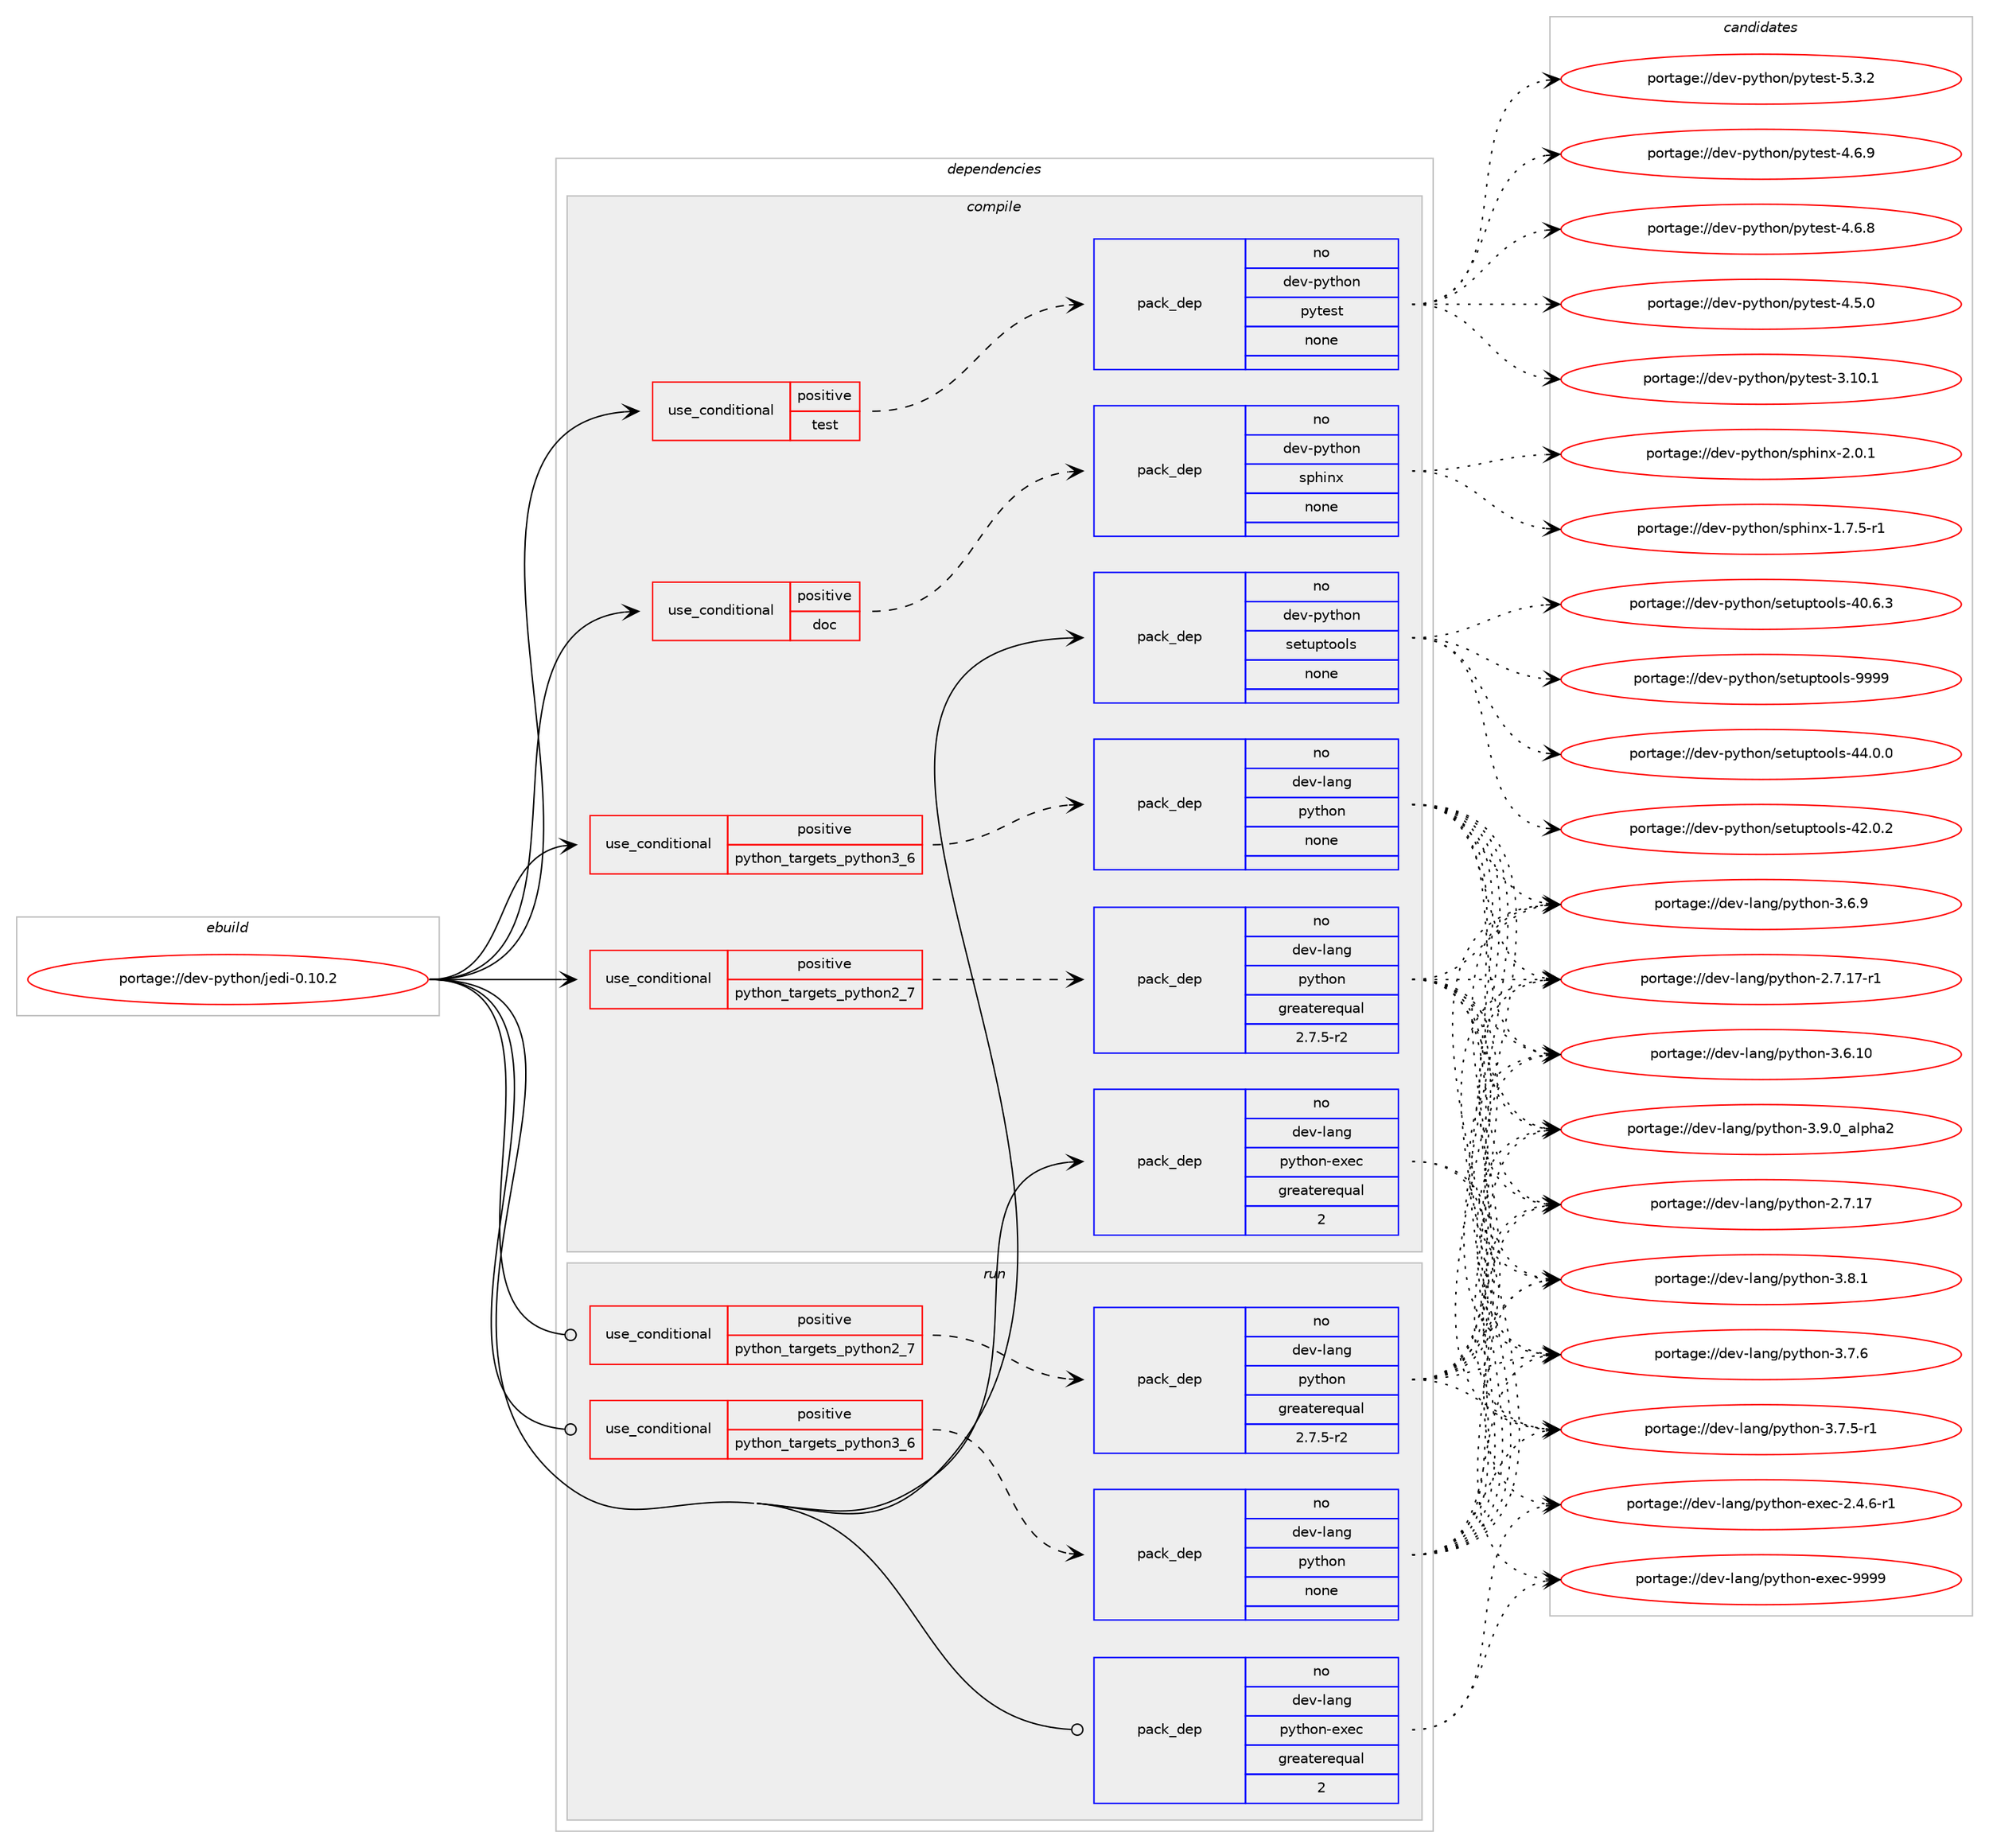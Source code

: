 digraph prolog {

# *************
# Graph options
# *************

newrank=true;
concentrate=true;
compound=true;
graph [rankdir=LR,fontname=Helvetica,fontsize=10,ranksep=1.5];#, ranksep=2.5, nodesep=0.2];
edge  [arrowhead=vee];
node  [fontname=Helvetica,fontsize=10];

# **********
# The ebuild
# **********

subgraph cluster_leftcol {
color=gray;
label=<<i>ebuild</i>>;
id [label="portage://dev-python/jedi-0.10.2", color=red, width=4, href="../dev-python/jedi-0.10.2.svg"];
}

# ****************
# The dependencies
# ****************

subgraph cluster_midcol {
color=gray;
label=<<i>dependencies</i>>;
subgraph cluster_compile {
fillcolor="#eeeeee";
style=filled;
label=<<i>compile</i>>;
subgraph cond114088 {
dependency454294 [label=<<TABLE BORDER="0" CELLBORDER="1" CELLSPACING="0" CELLPADDING="4"><TR><TD ROWSPAN="3" CELLPADDING="10">use_conditional</TD></TR><TR><TD>positive</TD></TR><TR><TD>doc</TD></TR></TABLE>>, shape=none, color=red];
subgraph pack335223 {
dependency454295 [label=<<TABLE BORDER="0" CELLBORDER="1" CELLSPACING="0" CELLPADDING="4" WIDTH="220"><TR><TD ROWSPAN="6" CELLPADDING="30">pack_dep</TD></TR><TR><TD WIDTH="110">no</TD></TR><TR><TD>dev-python</TD></TR><TR><TD>sphinx</TD></TR><TR><TD>none</TD></TR><TR><TD></TD></TR></TABLE>>, shape=none, color=blue];
}
dependency454294:e -> dependency454295:w [weight=20,style="dashed",arrowhead="vee"];
}
id:e -> dependency454294:w [weight=20,style="solid",arrowhead="vee"];
subgraph cond114089 {
dependency454296 [label=<<TABLE BORDER="0" CELLBORDER="1" CELLSPACING="0" CELLPADDING="4"><TR><TD ROWSPAN="3" CELLPADDING="10">use_conditional</TD></TR><TR><TD>positive</TD></TR><TR><TD>python_targets_python2_7</TD></TR></TABLE>>, shape=none, color=red];
subgraph pack335224 {
dependency454297 [label=<<TABLE BORDER="0" CELLBORDER="1" CELLSPACING="0" CELLPADDING="4" WIDTH="220"><TR><TD ROWSPAN="6" CELLPADDING="30">pack_dep</TD></TR><TR><TD WIDTH="110">no</TD></TR><TR><TD>dev-lang</TD></TR><TR><TD>python</TD></TR><TR><TD>greaterequal</TD></TR><TR><TD>2.7.5-r2</TD></TR></TABLE>>, shape=none, color=blue];
}
dependency454296:e -> dependency454297:w [weight=20,style="dashed",arrowhead="vee"];
}
id:e -> dependency454296:w [weight=20,style="solid",arrowhead="vee"];
subgraph cond114090 {
dependency454298 [label=<<TABLE BORDER="0" CELLBORDER="1" CELLSPACING="0" CELLPADDING="4"><TR><TD ROWSPAN="3" CELLPADDING="10">use_conditional</TD></TR><TR><TD>positive</TD></TR><TR><TD>python_targets_python3_6</TD></TR></TABLE>>, shape=none, color=red];
subgraph pack335225 {
dependency454299 [label=<<TABLE BORDER="0" CELLBORDER="1" CELLSPACING="0" CELLPADDING="4" WIDTH="220"><TR><TD ROWSPAN="6" CELLPADDING="30">pack_dep</TD></TR><TR><TD WIDTH="110">no</TD></TR><TR><TD>dev-lang</TD></TR><TR><TD>python</TD></TR><TR><TD>none</TD></TR><TR><TD></TD></TR></TABLE>>, shape=none, color=blue];
}
dependency454298:e -> dependency454299:w [weight=20,style="dashed",arrowhead="vee"];
}
id:e -> dependency454298:w [weight=20,style="solid",arrowhead="vee"];
subgraph cond114091 {
dependency454300 [label=<<TABLE BORDER="0" CELLBORDER="1" CELLSPACING="0" CELLPADDING="4"><TR><TD ROWSPAN="3" CELLPADDING="10">use_conditional</TD></TR><TR><TD>positive</TD></TR><TR><TD>test</TD></TR></TABLE>>, shape=none, color=red];
subgraph pack335226 {
dependency454301 [label=<<TABLE BORDER="0" CELLBORDER="1" CELLSPACING="0" CELLPADDING="4" WIDTH="220"><TR><TD ROWSPAN="6" CELLPADDING="30">pack_dep</TD></TR><TR><TD WIDTH="110">no</TD></TR><TR><TD>dev-python</TD></TR><TR><TD>pytest</TD></TR><TR><TD>none</TD></TR><TR><TD></TD></TR></TABLE>>, shape=none, color=blue];
}
dependency454300:e -> dependency454301:w [weight=20,style="dashed",arrowhead="vee"];
}
id:e -> dependency454300:w [weight=20,style="solid",arrowhead="vee"];
subgraph pack335227 {
dependency454302 [label=<<TABLE BORDER="0" CELLBORDER="1" CELLSPACING="0" CELLPADDING="4" WIDTH="220"><TR><TD ROWSPAN="6" CELLPADDING="30">pack_dep</TD></TR><TR><TD WIDTH="110">no</TD></TR><TR><TD>dev-lang</TD></TR><TR><TD>python-exec</TD></TR><TR><TD>greaterequal</TD></TR><TR><TD>2</TD></TR></TABLE>>, shape=none, color=blue];
}
id:e -> dependency454302:w [weight=20,style="solid",arrowhead="vee"];
subgraph pack335228 {
dependency454303 [label=<<TABLE BORDER="0" CELLBORDER="1" CELLSPACING="0" CELLPADDING="4" WIDTH="220"><TR><TD ROWSPAN="6" CELLPADDING="30">pack_dep</TD></TR><TR><TD WIDTH="110">no</TD></TR><TR><TD>dev-python</TD></TR><TR><TD>setuptools</TD></TR><TR><TD>none</TD></TR><TR><TD></TD></TR></TABLE>>, shape=none, color=blue];
}
id:e -> dependency454303:w [weight=20,style="solid",arrowhead="vee"];
}
subgraph cluster_compileandrun {
fillcolor="#eeeeee";
style=filled;
label=<<i>compile and run</i>>;
}
subgraph cluster_run {
fillcolor="#eeeeee";
style=filled;
label=<<i>run</i>>;
subgraph cond114092 {
dependency454304 [label=<<TABLE BORDER="0" CELLBORDER="1" CELLSPACING="0" CELLPADDING="4"><TR><TD ROWSPAN="3" CELLPADDING="10">use_conditional</TD></TR><TR><TD>positive</TD></TR><TR><TD>python_targets_python2_7</TD></TR></TABLE>>, shape=none, color=red];
subgraph pack335229 {
dependency454305 [label=<<TABLE BORDER="0" CELLBORDER="1" CELLSPACING="0" CELLPADDING="4" WIDTH="220"><TR><TD ROWSPAN="6" CELLPADDING="30">pack_dep</TD></TR><TR><TD WIDTH="110">no</TD></TR><TR><TD>dev-lang</TD></TR><TR><TD>python</TD></TR><TR><TD>greaterequal</TD></TR><TR><TD>2.7.5-r2</TD></TR></TABLE>>, shape=none, color=blue];
}
dependency454304:e -> dependency454305:w [weight=20,style="dashed",arrowhead="vee"];
}
id:e -> dependency454304:w [weight=20,style="solid",arrowhead="odot"];
subgraph cond114093 {
dependency454306 [label=<<TABLE BORDER="0" CELLBORDER="1" CELLSPACING="0" CELLPADDING="4"><TR><TD ROWSPAN="3" CELLPADDING="10">use_conditional</TD></TR><TR><TD>positive</TD></TR><TR><TD>python_targets_python3_6</TD></TR></TABLE>>, shape=none, color=red];
subgraph pack335230 {
dependency454307 [label=<<TABLE BORDER="0" CELLBORDER="1" CELLSPACING="0" CELLPADDING="4" WIDTH="220"><TR><TD ROWSPAN="6" CELLPADDING="30">pack_dep</TD></TR><TR><TD WIDTH="110">no</TD></TR><TR><TD>dev-lang</TD></TR><TR><TD>python</TD></TR><TR><TD>none</TD></TR><TR><TD></TD></TR></TABLE>>, shape=none, color=blue];
}
dependency454306:e -> dependency454307:w [weight=20,style="dashed",arrowhead="vee"];
}
id:e -> dependency454306:w [weight=20,style="solid",arrowhead="odot"];
subgraph pack335231 {
dependency454308 [label=<<TABLE BORDER="0" CELLBORDER="1" CELLSPACING="0" CELLPADDING="4" WIDTH="220"><TR><TD ROWSPAN="6" CELLPADDING="30">pack_dep</TD></TR><TR><TD WIDTH="110">no</TD></TR><TR><TD>dev-lang</TD></TR><TR><TD>python-exec</TD></TR><TR><TD>greaterequal</TD></TR><TR><TD>2</TD></TR></TABLE>>, shape=none, color=blue];
}
id:e -> dependency454308:w [weight=20,style="solid",arrowhead="odot"];
}
}

# **************
# The candidates
# **************

subgraph cluster_choices {
rank=same;
color=gray;
label=<<i>candidates</i>>;

subgraph choice335223 {
color=black;
nodesep=1;
choice1001011184511212111610411111047115112104105110120455046484649 [label="portage://dev-python/sphinx-2.0.1", color=red, width=4,href="../dev-python/sphinx-2.0.1.svg"];
choice10010111845112121116104111110471151121041051101204549465546534511449 [label="portage://dev-python/sphinx-1.7.5-r1", color=red, width=4,href="../dev-python/sphinx-1.7.5-r1.svg"];
dependency454295:e -> choice1001011184511212111610411111047115112104105110120455046484649:w [style=dotted,weight="100"];
dependency454295:e -> choice10010111845112121116104111110471151121041051101204549465546534511449:w [style=dotted,weight="100"];
}
subgraph choice335224 {
color=black;
nodesep=1;
choice10010111845108971101034711212111610411111045514657464895971081121049750 [label="portage://dev-lang/python-3.9.0_alpha2", color=red, width=4,href="../dev-lang/python-3.9.0_alpha2.svg"];
choice100101118451089711010347112121116104111110455146564649 [label="portage://dev-lang/python-3.8.1", color=red, width=4,href="../dev-lang/python-3.8.1.svg"];
choice100101118451089711010347112121116104111110455146554654 [label="portage://dev-lang/python-3.7.6", color=red, width=4,href="../dev-lang/python-3.7.6.svg"];
choice1001011184510897110103471121211161041111104551465546534511449 [label="portage://dev-lang/python-3.7.5-r1", color=red, width=4,href="../dev-lang/python-3.7.5-r1.svg"];
choice100101118451089711010347112121116104111110455146544657 [label="portage://dev-lang/python-3.6.9", color=red, width=4,href="../dev-lang/python-3.6.9.svg"];
choice10010111845108971101034711212111610411111045514654464948 [label="portage://dev-lang/python-3.6.10", color=red, width=4,href="../dev-lang/python-3.6.10.svg"];
choice100101118451089711010347112121116104111110455046554649554511449 [label="portage://dev-lang/python-2.7.17-r1", color=red, width=4,href="../dev-lang/python-2.7.17-r1.svg"];
choice10010111845108971101034711212111610411111045504655464955 [label="portage://dev-lang/python-2.7.17", color=red, width=4,href="../dev-lang/python-2.7.17.svg"];
dependency454297:e -> choice10010111845108971101034711212111610411111045514657464895971081121049750:w [style=dotted,weight="100"];
dependency454297:e -> choice100101118451089711010347112121116104111110455146564649:w [style=dotted,weight="100"];
dependency454297:e -> choice100101118451089711010347112121116104111110455146554654:w [style=dotted,weight="100"];
dependency454297:e -> choice1001011184510897110103471121211161041111104551465546534511449:w [style=dotted,weight="100"];
dependency454297:e -> choice100101118451089711010347112121116104111110455146544657:w [style=dotted,weight="100"];
dependency454297:e -> choice10010111845108971101034711212111610411111045514654464948:w [style=dotted,weight="100"];
dependency454297:e -> choice100101118451089711010347112121116104111110455046554649554511449:w [style=dotted,weight="100"];
dependency454297:e -> choice10010111845108971101034711212111610411111045504655464955:w [style=dotted,weight="100"];
}
subgraph choice335225 {
color=black;
nodesep=1;
choice10010111845108971101034711212111610411111045514657464895971081121049750 [label="portage://dev-lang/python-3.9.0_alpha2", color=red, width=4,href="../dev-lang/python-3.9.0_alpha2.svg"];
choice100101118451089711010347112121116104111110455146564649 [label="portage://dev-lang/python-3.8.1", color=red, width=4,href="../dev-lang/python-3.8.1.svg"];
choice100101118451089711010347112121116104111110455146554654 [label="portage://dev-lang/python-3.7.6", color=red, width=4,href="../dev-lang/python-3.7.6.svg"];
choice1001011184510897110103471121211161041111104551465546534511449 [label="portage://dev-lang/python-3.7.5-r1", color=red, width=4,href="../dev-lang/python-3.7.5-r1.svg"];
choice100101118451089711010347112121116104111110455146544657 [label="portage://dev-lang/python-3.6.9", color=red, width=4,href="../dev-lang/python-3.6.9.svg"];
choice10010111845108971101034711212111610411111045514654464948 [label="portage://dev-lang/python-3.6.10", color=red, width=4,href="../dev-lang/python-3.6.10.svg"];
choice100101118451089711010347112121116104111110455046554649554511449 [label="portage://dev-lang/python-2.7.17-r1", color=red, width=4,href="../dev-lang/python-2.7.17-r1.svg"];
choice10010111845108971101034711212111610411111045504655464955 [label="portage://dev-lang/python-2.7.17", color=red, width=4,href="../dev-lang/python-2.7.17.svg"];
dependency454299:e -> choice10010111845108971101034711212111610411111045514657464895971081121049750:w [style=dotted,weight="100"];
dependency454299:e -> choice100101118451089711010347112121116104111110455146564649:w [style=dotted,weight="100"];
dependency454299:e -> choice100101118451089711010347112121116104111110455146554654:w [style=dotted,weight="100"];
dependency454299:e -> choice1001011184510897110103471121211161041111104551465546534511449:w [style=dotted,weight="100"];
dependency454299:e -> choice100101118451089711010347112121116104111110455146544657:w [style=dotted,weight="100"];
dependency454299:e -> choice10010111845108971101034711212111610411111045514654464948:w [style=dotted,weight="100"];
dependency454299:e -> choice100101118451089711010347112121116104111110455046554649554511449:w [style=dotted,weight="100"];
dependency454299:e -> choice10010111845108971101034711212111610411111045504655464955:w [style=dotted,weight="100"];
}
subgraph choice335226 {
color=black;
nodesep=1;
choice1001011184511212111610411111047112121116101115116455346514650 [label="portage://dev-python/pytest-5.3.2", color=red, width=4,href="../dev-python/pytest-5.3.2.svg"];
choice1001011184511212111610411111047112121116101115116455246544657 [label="portage://dev-python/pytest-4.6.9", color=red, width=4,href="../dev-python/pytest-4.6.9.svg"];
choice1001011184511212111610411111047112121116101115116455246544656 [label="portage://dev-python/pytest-4.6.8", color=red, width=4,href="../dev-python/pytest-4.6.8.svg"];
choice1001011184511212111610411111047112121116101115116455246534648 [label="portage://dev-python/pytest-4.5.0", color=red, width=4,href="../dev-python/pytest-4.5.0.svg"];
choice100101118451121211161041111104711212111610111511645514649484649 [label="portage://dev-python/pytest-3.10.1", color=red, width=4,href="../dev-python/pytest-3.10.1.svg"];
dependency454301:e -> choice1001011184511212111610411111047112121116101115116455346514650:w [style=dotted,weight="100"];
dependency454301:e -> choice1001011184511212111610411111047112121116101115116455246544657:w [style=dotted,weight="100"];
dependency454301:e -> choice1001011184511212111610411111047112121116101115116455246544656:w [style=dotted,weight="100"];
dependency454301:e -> choice1001011184511212111610411111047112121116101115116455246534648:w [style=dotted,weight="100"];
dependency454301:e -> choice100101118451121211161041111104711212111610111511645514649484649:w [style=dotted,weight="100"];
}
subgraph choice335227 {
color=black;
nodesep=1;
choice10010111845108971101034711212111610411111045101120101994557575757 [label="portage://dev-lang/python-exec-9999", color=red, width=4,href="../dev-lang/python-exec-9999.svg"];
choice10010111845108971101034711212111610411111045101120101994550465246544511449 [label="portage://dev-lang/python-exec-2.4.6-r1", color=red, width=4,href="../dev-lang/python-exec-2.4.6-r1.svg"];
dependency454302:e -> choice10010111845108971101034711212111610411111045101120101994557575757:w [style=dotted,weight="100"];
dependency454302:e -> choice10010111845108971101034711212111610411111045101120101994550465246544511449:w [style=dotted,weight="100"];
}
subgraph choice335228 {
color=black;
nodesep=1;
choice10010111845112121116104111110471151011161171121161111111081154557575757 [label="portage://dev-python/setuptools-9999", color=red, width=4,href="../dev-python/setuptools-9999.svg"];
choice100101118451121211161041111104711510111611711211611111110811545525246484648 [label="portage://dev-python/setuptools-44.0.0", color=red, width=4,href="../dev-python/setuptools-44.0.0.svg"];
choice100101118451121211161041111104711510111611711211611111110811545525046484650 [label="portage://dev-python/setuptools-42.0.2", color=red, width=4,href="../dev-python/setuptools-42.0.2.svg"];
choice100101118451121211161041111104711510111611711211611111110811545524846544651 [label="portage://dev-python/setuptools-40.6.3", color=red, width=4,href="../dev-python/setuptools-40.6.3.svg"];
dependency454303:e -> choice10010111845112121116104111110471151011161171121161111111081154557575757:w [style=dotted,weight="100"];
dependency454303:e -> choice100101118451121211161041111104711510111611711211611111110811545525246484648:w [style=dotted,weight="100"];
dependency454303:e -> choice100101118451121211161041111104711510111611711211611111110811545525046484650:w [style=dotted,weight="100"];
dependency454303:e -> choice100101118451121211161041111104711510111611711211611111110811545524846544651:w [style=dotted,weight="100"];
}
subgraph choice335229 {
color=black;
nodesep=1;
choice10010111845108971101034711212111610411111045514657464895971081121049750 [label="portage://dev-lang/python-3.9.0_alpha2", color=red, width=4,href="../dev-lang/python-3.9.0_alpha2.svg"];
choice100101118451089711010347112121116104111110455146564649 [label="portage://dev-lang/python-3.8.1", color=red, width=4,href="../dev-lang/python-3.8.1.svg"];
choice100101118451089711010347112121116104111110455146554654 [label="portage://dev-lang/python-3.7.6", color=red, width=4,href="../dev-lang/python-3.7.6.svg"];
choice1001011184510897110103471121211161041111104551465546534511449 [label="portage://dev-lang/python-3.7.5-r1", color=red, width=4,href="../dev-lang/python-3.7.5-r1.svg"];
choice100101118451089711010347112121116104111110455146544657 [label="portage://dev-lang/python-3.6.9", color=red, width=4,href="../dev-lang/python-3.6.9.svg"];
choice10010111845108971101034711212111610411111045514654464948 [label="portage://dev-lang/python-3.6.10", color=red, width=4,href="../dev-lang/python-3.6.10.svg"];
choice100101118451089711010347112121116104111110455046554649554511449 [label="portage://dev-lang/python-2.7.17-r1", color=red, width=4,href="../dev-lang/python-2.7.17-r1.svg"];
choice10010111845108971101034711212111610411111045504655464955 [label="portage://dev-lang/python-2.7.17", color=red, width=4,href="../dev-lang/python-2.7.17.svg"];
dependency454305:e -> choice10010111845108971101034711212111610411111045514657464895971081121049750:w [style=dotted,weight="100"];
dependency454305:e -> choice100101118451089711010347112121116104111110455146564649:w [style=dotted,weight="100"];
dependency454305:e -> choice100101118451089711010347112121116104111110455146554654:w [style=dotted,weight="100"];
dependency454305:e -> choice1001011184510897110103471121211161041111104551465546534511449:w [style=dotted,weight="100"];
dependency454305:e -> choice100101118451089711010347112121116104111110455146544657:w [style=dotted,weight="100"];
dependency454305:e -> choice10010111845108971101034711212111610411111045514654464948:w [style=dotted,weight="100"];
dependency454305:e -> choice100101118451089711010347112121116104111110455046554649554511449:w [style=dotted,weight="100"];
dependency454305:e -> choice10010111845108971101034711212111610411111045504655464955:w [style=dotted,weight="100"];
}
subgraph choice335230 {
color=black;
nodesep=1;
choice10010111845108971101034711212111610411111045514657464895971081121049750 [label="portage://dev-lang/python-3.9.0_alpha2", color=red, width=4,href="../dev-lang/python-3.9.0_alpha2.svg"];
choice100101118451089711010347112121116104111110455146564649 [label="portage://dev-lang/python-3.8.1", color=red, width=4,href="../dev-lang/python-3.8.1.svg"];
choice100101118451089711010347112121116104111110455146554654 [label="portage://dev-lang/python-3.7.6", color=red, width=4,href="../dev-lang/python-3.7.6.svg"];
choice1001011184510897110103471121211161041111104551465546534511449 [label="portage://dev-lang/python-3.7.5-r1", color=red, width=4,href="../dev-lang/python-3.7.5-r1.svg"];
choice100101118451089711010347112121116104111110455146544657 [label="portage://dev-lang/python-3.6.9", color=red, width=4,href="../dev-lang/python-3.6.9.svg"];
choice10010111845108971101034711212111610411111045514654464948 [label="portage://dev-lang/python-3.6.10", color=red, width=4,href="../dev-lang/python-3.6.10.svg"];
choice100101118451089711010347112121116104111110455046554649554511449 [label="portage://dev-lang/python-2.7.17-r1", color=red, width=4,href="../dev-lang/python-2.7.17-r1.svg"];
choice10010111845108971101034711212111610411111045504655464955 [label="portage://dev-lang/python-2.7.17", color=red, width=4,href="../dev-lang/python-2.7.17.svg"];
dependency454307:e -> choice10010111845108971101034711212111610411111045514657464895971081121049750:w [style=dotted,weight="100"];
dependency454307:e -> choice100101118451089711010347112121116104111110455146564649:w [style=dotted,weight="100"];
dependency454307:e -> choice100101118451089711010347112121116104111110455146554654:w [style=dotted,weight="100"];
dependency454307:e -> choice1001011184510897110103471121211161041111104551465546534511449:w [style=dotted,weight="100"];
dependency454307:e -> choice100101118451089711010347112121116104111110455146544657:w [style=dotted,weight="100"];
dependency454307:e -> choice10010111845108971101034711212111610411111045514654464948:w [style=dotted,weight="100"];
dependency454307:e -> choice100101118451089711010347112121116104111110455046554649554511449:w [style=dotted,weight="100"];
dependency454307:e -> choice10010111845108971101034711212111610411111045504655464955:w [style=dotted,weight="100"];
}
subgraph choice335231 {
color=black;
nodesep=1;
choice10010111845108971101034711212111610411111045101120101994557575757 [label="portage://dev-lang/python-exec-9999", color=red, width=4,href="../dev-lang/python-exec-9999.svg"];
choice10010111845108971101034711212111610411111045101120101994550465246544511449 [label="portage://dev-lang/python-exec-2.4.6-r1", color=red, width=4,href="../dev-lang/python-exec-2.4.6-r1.svg"];
dependency454308:e -> choice10010111845108971101034711212111610411111045101120101994557575757:w [style=dotted,weight="100"];
dependency454308:e -> choice10010111845108971101034711212111610411111045101120101994550465246544511449:w [style=dotted,weight="100"];
}
}

}
